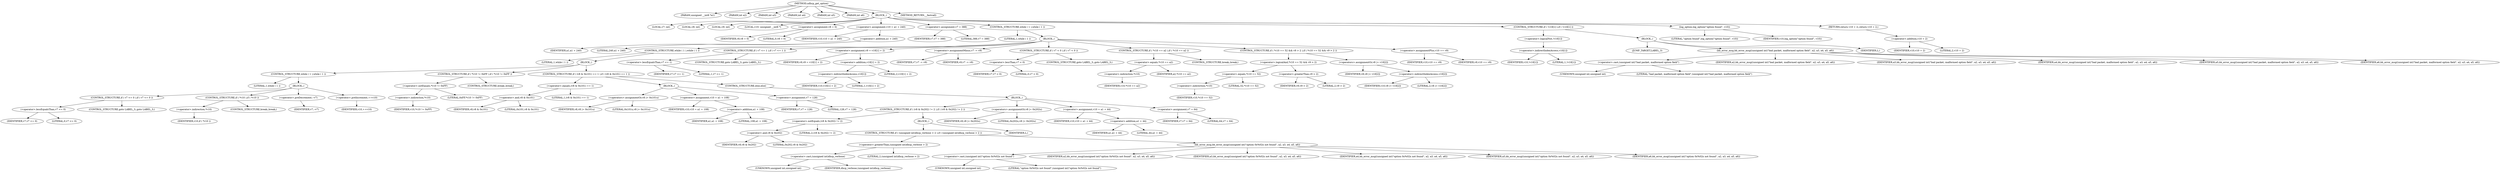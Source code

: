 digraph udhcp_get_option {  
"1000105" [label = "(METHOD,udhcp_get_option)" ]
"1000106" [label = "(PARAM,unsigned __int8 *a1)" ]
"1000107" [label = "(PARAM,int a2)" ]
"1000108" [label = "(PARAM,int a3)" ]
"1000109" [label = "(PARAM,int a4)" ]
"1000110" [label = "(PARAM,int a5)" ]
"1000111" [label = "(PARAM,int a6)" ]
"1000112" [label = "(BLOCK,,)" ]
"1000113" [label = "(LOCAL,v7: int)" ]
"1000114" [label = "(LOCAL,v8: int)" ]
"1000115" [label = "(LOCAL,v9: int)" ]
"1000116" [label = "(LOCAL,v10: unsigned __int8 *)" ]
"1000117" [label = "(<operator>.assignment,v8 = 0)" ]
"1000118" [label = "(IDENTIFIER,v8,v8 = 0)" ]
"1000119" [label = "(LITERAL,0,v8 = 0)" ]
"1000120" [label = "(<operator>.assignment,v10 = a1 + 240)" ]
"1000121" [label = "(IDENTIFIER,v10,v10 = a1 + 240)" ]
"1000122" [label = "(<operator>.addition,a1 + 240)" ]
"1000123" [label = "(IDENTIFIER,a1,a1 + 240)" ]
"1000124" [label = "(LITERAL,240,a1 + 240)" ]
"1000125" [label = "(<operator>.assignment,v7 = 388)" ]
"1000126" [label = "(IDENTIFIER,v7,v7 = 388)" ]
"1000127" [label = "(LITERAL,388,v7 = 388)" ]
"1000128" [label = "(CONTROL_STRUCTURE,while ( 1 ),while ( 1 ))" ]
"1000129" [label = "(LITERAL,1,while ( 1 ))" ]
"1000130" [label = "(BLOCK,,)" ]
"1000131" [label = "(CONTROL_STRUCTURE,while ( 1 ),while ( 1 ))" ]
"1000132" [label = "(LITERAL,1,while ( 1 ))" ]
"1000133" [label = "(BLOCK,,)" ]
"1000134" [label = "(CONTROL_STRUCTURE,while ( 1 ),while ( 1 ))" ]
"1000135" [label = "(LITERAL,1,while ( 1 ))" ]
"1000136" [label = "(BLOCK,,)" ]
"1000137" [label = "(CONTROL_STRUCTURE,if ( v7 <= 0 ),if ( v7 <= 0 ))" ]
"1000138" [label = "(<operator>.lessEqualsThan,v7 <= 0)" ]
"1000139" [label = "(IDENTIFIER,v7,v7 <= 0)" ]
"1000140" [label = "(LITERAL,0,v7 <= 0)" ]
"1000141" [label = "(CONTROL_STRUCTURE,goto LABEL_3;,goto LABEL_3;)" ]
"1000142" [label = "(CONTROL_STRUCTURE,if ( *v10 ),if ( *v10 ))" ]
"1000143" [label = "(<operator>.indirection,*v10)" ]
"1000144" [label = "(IDENTIFIER,v10,if ( *v10 ))" ]
"1000145" [label = "(CONTROL_STRUCTURE,break;,break;)" ]
"1000146" [label = "(<operator>.preDecrement,--v7)" ]
"1000147" [label = "(IDENTIFIER,v7,--v7)" ]
"1000148" [label = "(<operator>.preIncrement,++v10)" ]
"1000149" [label = "(IDENTIFIER,v10,++v10)" ]
"1000150" [label = "(CONTROL_STRUCTURE,if ( *v10 != 0xFF ),if ( *v10 != 0xFF ))" ]
"1000151" [label = "(<operator>.notEquals,*v10 != 0xFF)" ]
"1000152" [label = "(<operator>.indirection,*v10)" ]
"1000153" [label = "(IDENTIFIER,v10,*v10 != 0xFF)" ]
"1000154" [label = "(LITERAL,0xFF,*v10 != 0xFF)" ]
"1000155" [label = "(CONTROL_STRUCTURE,break;,break;)" ]
"1000156" [label = "(CONTROL_STRUCTURE,if ( (v8 & 0x101) == 1 ),if ( (v8 & 0x101) == 1 ))" ]
"1000157" [label = "(<operator>.equals,(v8 & 0x101) == 1)" ]
"1000158" [label = "(<operator>.and,v8 & 0x101)" ]
"1000159" [label = "(IDENTIFIER,v8,v8 & 0x101)" ]
"1000160" [label = "(LITERAL,0x101,v8 & 0x101)" ]
"1000161" [label = "(LITERAL,1,(v8 & 0x101) == 1)" ]
"1000162" [label = "(BLOCK,,)" ]
"1000163" [label = "(<operators>.assignmentOr,v8 |= 0x101u)" ]
"1000164" [label = "(IDENTIFIER,v8,v8 |= 0x101u)" ]
"1000165" [label = "(LITERAL,0x101u,v8 |= 0x101u)" ]
"1000166" [label = "(<operator>.assignment,v10 = a1 + 108)" ]
"1000167" [label = "(IDENTIFIER,v10,v10 = a1 + 108)" ]
"1000168" [label = "(<operator>.addition,a1 + 108)" ]
"1000169" [label = "(IDENTIFIER,a1,a1 + 108)" ]
"1000170" [label = "(LITERAL,108,a1 + 108)" ]
"1000171" [label = "(<operator>.assignment,v7 = 128)" ]
"1000172" [label = "(IDENTIFIER,v7,v7 = 128)" ]
"1000173" [label = "(LITERAL,128,v7 = 128)" ]
"1000174" [label = "(CONTROL_STRUCTURE,else,else)" ]
"1000175" [label = "(BLOCK,,)" ]
"1000176" [label = "(CONTROL_STRUCTURE,if ( (v8 & 0x202) != 2 ),if ( (v8 & 0x202) != 2 ))" ]
"1000177" [label = "(<operator>.notEquals,(v8 & 0x202) != 2)" ]
"1000178" [label = "(<operator>.and,v8 & 0x202)" ]
"1000179" [label = "(IDENTIFIER,v8,v8 & 0x202)" ]
"1000180" [label = "(LITERAL,0x202,v8 & 0x202)" ]
"1000181" [label = "(LITERAL,2,(v8 & 0x202) != 2)" ]
"1000182" [label = "(BLOCK,,)" ]
"1000183" [label = "(CONTROL_STRUCTURE,if ( (unsigned int)dhcp_verbose > 2 ),if ( (unsigned int)dhcp_verbose > 2 ))" ]
"1000184" [label = "(<operator>.greaterThan,(unsigned int)dhcp_verbose > 2)" ]
"1000185" [label = "(<operator>.cast,(unsigned int)dhcp_verbose)" ]
"1000186" [label = "(UNKNOWN,unsigned int,unsigned int)" ]
"1000187" [label = "(IDENTIFIER,dhcp_verbose,(unsigned int)dhcp_verbose)" ]
"1000188" [label = "(LITERAL,2,(unsigned int)dhcp_verbose > 2)" ]
"1000189" [label = "(bb_error_msg,bb_error_msg((unsigned int)\"option 0x%02x not found\", a2, a3, a4, a5, a6))" ]
"1000190" [label = "(<operator>.cast,(unsigned int)\"option 0x%02x not found\")" ]
"1000191" [label = "(UNKNOWN,unsigned int,unsigned int)" ]
"1000192" [label = "(LITERAL,\"option 0x%02x not found\",(unsigned int)\"option 0x%02x not found\")" ]
"1000193" [label = "(IDENTIFIER,a2,bb_error_msg((unsigned int)\"option 0x%02x not found\", a2, a3, a4, a5, a6))" ]
"1000194" [label = "(IDENTIFIER,a3,bb_error_msg((unsigned int)\"option 0x%02x not found\", a2, a3, a4, a5, a6))" ]
"1000195" [label = "(IDENTIFIER,a4,bb_error_msg((unsigned int)\"option 0x%02x not found\", a2, a3, a4, a5, a6))" ]
"1000196" [label = "(IDENTIFIER,a5,bb_error_msg((unsigned int)\"option 0x%02x not found\", a2, a3, a4, a5, a6))" ]
"1000197" [label = "(IDENTIFIER,a6,bb_error_msg((unsigned int)\"option 0x%02x not found\", a2, a3, a4, a5, a6))" ]
"1000198" [label = "(IDENTIFIER,L,)" ]
"1000199" [label = "(<operators>.assignmentOr,v8 |= 0x202u)" ]
"1000200" [label = "(IDENTIFIER,v8,v8 |= 0x202u)" ]
"1000201" [label = "(LITERAL,0x202u,v8 |= 0x202u)" ]
"1000202" [label = "(<operator>.assignment,v10 = a1 + 44)" ]
"1000203" [label = "(IDENTIFIER,v10,v10 = a1 + 44)" ]
"1000204" [label = "(<operator>.addition,a1 + 44)" ]
"1000205" [label = "(IDENTIFIER,a1,a1 + 44)" ]
"1000206" [label = "(LITERAL,44,a1 + 44)" ]
"1000207" [label = "(<operator>.assignment,v7 = 64)" ]
"1000208" [label = "(IDENTIFIER,v7,v7 = 64)" ]
"1000209" [label = "(LITERAL,64,v7 = 64)" ]
"1000210" [label = "(CONTROL_STRUCTURE,if ( v7 <= 1 ),if ( v7 <= 1 ))" ]
"1000211" [label = "(<operator>.lessEqualsThan,v7 <= 1)" ]
"1000212" [label = "(IDENTIFIER,v7,v7 <= 1)" ]
"1000213" [label = "(LITERAL,1,v7 <= 1)" ]
"1000214" [label = "(CONTROL_STRUCTURE,goto LABEL_3;,goto LABEL_3;)" ]
"1000215" [label = "(<operator>.assignment,v9 = v10[1] + 2)" ]
"1000216" [label = "(IDENTIFIER,v9,v9 = v10[1] + 2)" ]
"1000217" [label = "(<operator>.addition,v10[1] + 2)" ]
"1000218" [label = "(<operator>.indirectIndexAccess,v10[1])" ]
"1000219" [label = "(IDENTIFIER,v10,v10[1] + 2)" ]
"1000220" [label = "(LITERAL,1,v10[1] + 2)" ]
"1000221" [label = "(LITERAL,2,v10[1] + 2)" ]
"1000222" [label = "(<operator>.assignmentMinus,v7 -= v9)" ]
"1000223" [label = "(IDENTIFIER,v7,v7 -= v9)" ]
"1000224" [label = "(IDENTIFIER,v9,v7 -= v9)" ]
"1000225" [label = "(CONTROL_STRUCTURE,if ( v7 < 0 ),if ( v7 < 0 ))" ]
"1000226" [label = "(<operator>.lessThan,v7 < 0)" ]
"1000227" [label = "(IDENTIFIER,v7,v7 < 0)" ]
"1000228" [label = "(LITERAL,0,v7 < 0)" ]
"1000229" [label = "(CONTROL_STRUCTURE,goto LABEL_3;,goto LABEL_3;)" ]
"1000230" [label = "(CONTROL_STRUCTURE,if ( *v10 == a2 ),if ( *v10 == a2 ))" ]
"1000231" [label = "(<operator>.equals,*v10 == a2)" ]
"1000232" [label = "(<operator>.indirection,*v10)" ]
"1000233" [label = "(IDENTIFIER,v10,*v10 == a2)" ]
"1000234" [label = "(IDENTIFIER,a2,*v10 == a2)" ]
"1000235" [label = "(CONTROL_STRUCTURE,break;,break;)" ]
"1000236" [label = "(CONTROL_STRUCTURE,if ( *v10 == 52 && v9 > 2 ),if ( *v10 == 52 && v9 > 2 ))" ]
"1000237" [label = "(<operator>.logicalAnd,*v10 == 52 && v9 > 2)" ]
"1000238" [label = "(<operator>.equals,*v10 == 52)" ]
"1000239" [label = "(<operator>.indirection,*v10)" ]
"1000240" [label = "(IDENTIFIER,v10,*v10 == 52)" ]
"1000241" [label = "(LITERAL,52,*v10 == 52)" ]
"1000242" [label = "(<operator>.greaterThan,v9 > 2)" ]
"1000243" [label = "(IDENTIFIER,v9,v9 > 2)" ]
"1000244" [label = "(LITERAL,2,v9 > 2)" ]
"1000245" [label = "(<operators>.assignmentOr,v8 |= v10[2])" ]
"1000246" [label = "(IDENTIFIER,v8,v8 |= v10[2])" ]
"1000247" [label = "(<operator>.indirectIndexAccess,v10[2])" ]
"1000248" [label = "(IDENTIFIER,v10,v8 |= v10[2])" ]
"1000249" [label = "(LITERAL,2,v8 |= v10[2])" ]
"1000250" [label = "(<operator>.assignmentPlus,v10 += v9)" ]
"1000251" [label = "(IDENTIFIER,v10,v10 += v9)" ]
"1000252" [label = "(IDENTIFIER,v9,v10 += v9)" ]
"1000253" [label = "(CONTROL_STRUCTURE,if ( !v10[1] ),if ( !v10[1] ))" ]
"1000254" [label = "(<operator>.logicalNot,!v10[1])" ]
"1000255" [label = "(<operator>.indirectIndexAccess,v10[1])" ]
"1000256" [label = "(IDENTIFIER,v10,!v10[1])" ]
"1000257" [label = "(LITERAL,1,!v10[1])" ]
"1000258" [label = "(BLOCK,,)" ]
"1000259" [label = "(JUMP_TARGET,LABEL_3)" ]
"1000260" [label = "(bb_error_msg,bb_error_msg((unsigned int)\"bad packet, malformed option field\", a2, a3, a4, a5, a6))" ]
"1000261" [label = "(<operator>.cast,(unsigned int)\"bad packet, malformed option field\")" ]
"1000262" [label = "(UNKNOWN,unsigned int,unsigned int)" ]
"1000263" [label = "(LITERAL,\"bad packet, malformed option field\",(unsigned int)\"bad packet, malformed option field\")" ]
"1000264" [label = "(IDENTIFIER,a2,bb_error_msg((unsigned int)\"bad packet, malformed option field\", a2, a3, a4, a5, a6))" ]
"1000265" [label = "(IDENTIFIER,a3,bb_error_msg((unsigned int)\"bad packet, malformed option field\", a2, a3, a4, a5, a6))" ]
"1000266" [label = "(IDENTIFIER,a4,bb_error_msg((unsigned int)\"bad packet, malformed option field\", a2, a3, a4, a5, a6))" ]
"1000267" [label = "(IDENTIFIER,a5,bb_error_msg((unsigned int)\"bad packet, malformed option field\", a2, a3, a4, a5, a6))" ]
"1000268" [label = "(IDENTIFIER,a6,bb_error_msg((unsigned int)\"bad packet, malformed option field\", a2, a3, a4, a5, a6))" ]
"1000269" [label = "(IDENTIFIER,L,)" ]
"1000270" [label = "(log_option,log_option(\"option found\", v10))" ]
"1000271" [label = "(LITERAL,\"option found\",log_option(\"option found\", v10))" ]
"1000272" [label = "(IDENTIFIER,v10,log_option(\"option found\", v10))" ]
"1000273" [label = "(RETURN,return v10 + 2;,return v10 + 2;)" ]
"1000274" [label = "(<operator>.addition,v10 + 2)" ]
"1000275" [label = "(IDENTIFIER,v10,v10 + 2)" ]
"1000276" [label = "(LITERAL,2,v10 + 2)" ]
"1000277" [label = "(METHOD_RETURN,__fastcall)" ]
  "1000105" -> "1000106" 
  "1000105" -> "1000107" 
  "1000105" -> "1000108" 
  "1000105" -> "1000109" 
  "1000105" -> "1000110" 
  "1000105" -> "1000111" 
  "1000105" -> "1000112" 
  "1000105" -> "1000277" 
  "1000112" -> "1000113" 
  "1000112" -> "1000114" 
  "1000112" -> "1000115" 
  "1000112" -> "1000116" 
  "1000112" -> "1000117" 
  "1000112" -> "1000120" 
  "1000112" -> "1000125" 
  "1000112" -> "1000128" 
  "1000112" -> "1000253" 
  "1000112" -> "1000270" 
  "1000112" -> "1000273" 
  "1000117" -> "1000118" 
  "1000117" -> "1000119" 
  "1000120" -> "1000121" 
  "1000120" -> "1000122" 
  "1000122" -> "1000123" 
  "1000122" -> "1000124" 
  "1000125" -> "1000126" 
  "1000125" -> "1000127" 
  "1000128" -> "1000129" 
  "1000128" -> "1000130" 
  "1000130" -> "1000131" 
  "1000130" -> "1000210" 
  "1000130" -> "1000215" 
  "1000130" -> "1000222" 
  "1000130" -> "1000225" 
  "1000130" -> "1000230" 
  "1000130" -> "1000236" 
  "1000130" -> "1000250" 
  "1000131" -> "1000132" 
  "1000131" -> "1000133" 
  "1000133" -> "1000134" 
  "1000133" -> "1000150" 
  "1000133" -> "1000156" 
  "1000134" -> "1000135" 
  "1000134" -> "1000136" 
  "1000136" -> "1000137" 
  "1000136" -> "1000142" 
  "1000136" -> "1000146" 
  "1000136" -> "1000148" 
  "1000137" -> "1000138" 
  "1000137" -> "1000141" 
  "1000138" -> "1000139" 
  "1000138" -> "1000140" 
  "1000142" -> "1000143" 
  "1000142" -> "1000145" 
  "1000143" -> "1000144" 
  "1000146" -> "1000147" 
  "1000148" -> "1000149" 
  "1000150" -> "1000151" 
  "1000150" -> "1000155" 
  "1000151" -> "1000152" 
  "1000151" -> "1000154" 
  "1000152" -> "1000153" 
  "1000156" -> "1000157" 
  "1000156" -> "1000162" 
  "1000156" -> "1000174" 
  "1000157" -> "1000158" 
  "1000157" -> "1000161" 
  "1000158" -> "1000159" 
  "1000158" -> "1000160" 
  "1000162" -> "1000163" 
  "1000162" -> "1000166" 
  "1000162" -> "1000171" 
  "1000163" -> "1000164" 
  "1000163" -> "1000165" 
  "1000166" -> "1000167" 
  "1000166" -> "1000168" 
  "1000168" -> "1000169" 
  "1000168" -> "1000170" 
  "1000171" -> "1000172" 
  "1000171" -> "1000173" 
  "1000174" -> "1000175" 
  "1000175" -> "1000176" 
  "1000175" -> "1000199" 
  "1000175" -> "1000202" 
  "1000175" -> "1000207" 
  "1000176" -> "1000177" 
  "1000176" -> "1000182" 
  "1000177" -> "1000178" 
  "1000177" -> "1000181" 
  "1000178" -> "1000179" 
  "1000178" -> "1000180" 
  "1000182" -> "1000183" 
  "1000182" -> "1000198" 
  "1000183" -> "1000184" 
  "1000183" -> "1000189" 
  "1000184" -> "1000185" 
  "1000184" -> "1000188" 
  "1000185" -> "1000186" 
  "1000185" -> "1000187" 
  "1000189" -> "1000190" 
  "1000189" -> "1000193" 
  "1000189" -> "1000194" 
  "1000189" -> "1000195" 
  "1000189" -> "1000196" 
  "1000189" -> "1000197" 
  "1000190" -> "1000191" 
  "1000190" -> "1000192" 
  "1000199" -> "1000200" 
  "1000199" -> "1000201" 
  "1000202" -> "1000203" 
  "1000202" -> "1000204" 
  "1000204" -> "1000205" 
  "1000204" -> "1000206" 
  "1000207" -> "1000208" 
  "1000207" -> "1000209" 
  "1000210" -> "1000211" 
  "1000210" -> "1000214" 
  "1000211" -> "1000212" 
  "1000211" -> "1000213" 
  "1000215" -> "1000216" 
  "1000215" -> "1000217" 
  "1000217" -> "1000218" 
  "1000217" -> "1000221" 
  "1000218" -> "1000219" 
  "1000218" -> "1000220" 
  "1000222" -> "1000223" 
  "1000222" -> "1000224" 
  "1000225" -> "1000226" 
  "1000225" -> "1000229" 
  "1000226" -> "1000227" 
  "1000226" -> "1000228" 
  "1000230" -> "1000231" 
  "1000230" -> "1000235" 
  "1000231" -> "1000232" 
  "1000231" -> "1000234" 
  "1000232" -> "1000233" 
  "1000236" -> "1000237" 
  "1000236" -> "1000245" 
  "1000237" -> "1000238" 
  "1000237" -> "1000242" 
  "1000238" -> "1000239" 
  "1000238" -> "1000241" 
  "1000239" -> "1000240" 
  "1000242" -> "1000243" 
  "1000242" -> "1000244" 
  "1000245" -> "1000246" 
  "1000245" -> "1000247" 
  "1000247" -> "1000248" 
  "1000247" -> "1000249" 
  "1000250" -> "1000251" 
  "1000250" -> "1000252" 
  "1000253" -> "1000254" 
  "1000253" -> "1000258" 
  "1000254" -> "1000255" 
  "1000255" -> "1000256" 
  "1000255" -> "1000257" 
  "1000258" -> "1000259" 
  "1000258" -> "1000260" 
  "1000258" -> "1000269" 
  "1000260" -> "1000261" 
  "1000260" -> "1000264" 
  "1000260" -> "1000265" 
  "1000260" -> "1000266" 
  "1000260" -> "1000267" 
  "1000260" -> "1000268" 
  "1000261" -> "1000262" 
  "1000261" -> "1000263" 
  "1000270" -> "1000271" 
  "1000270" -> "1000272" 
  "1000273" -> "1000274" 
  "1000274" -> "1000275" 
  "1000274" -> "1000276" 
}
